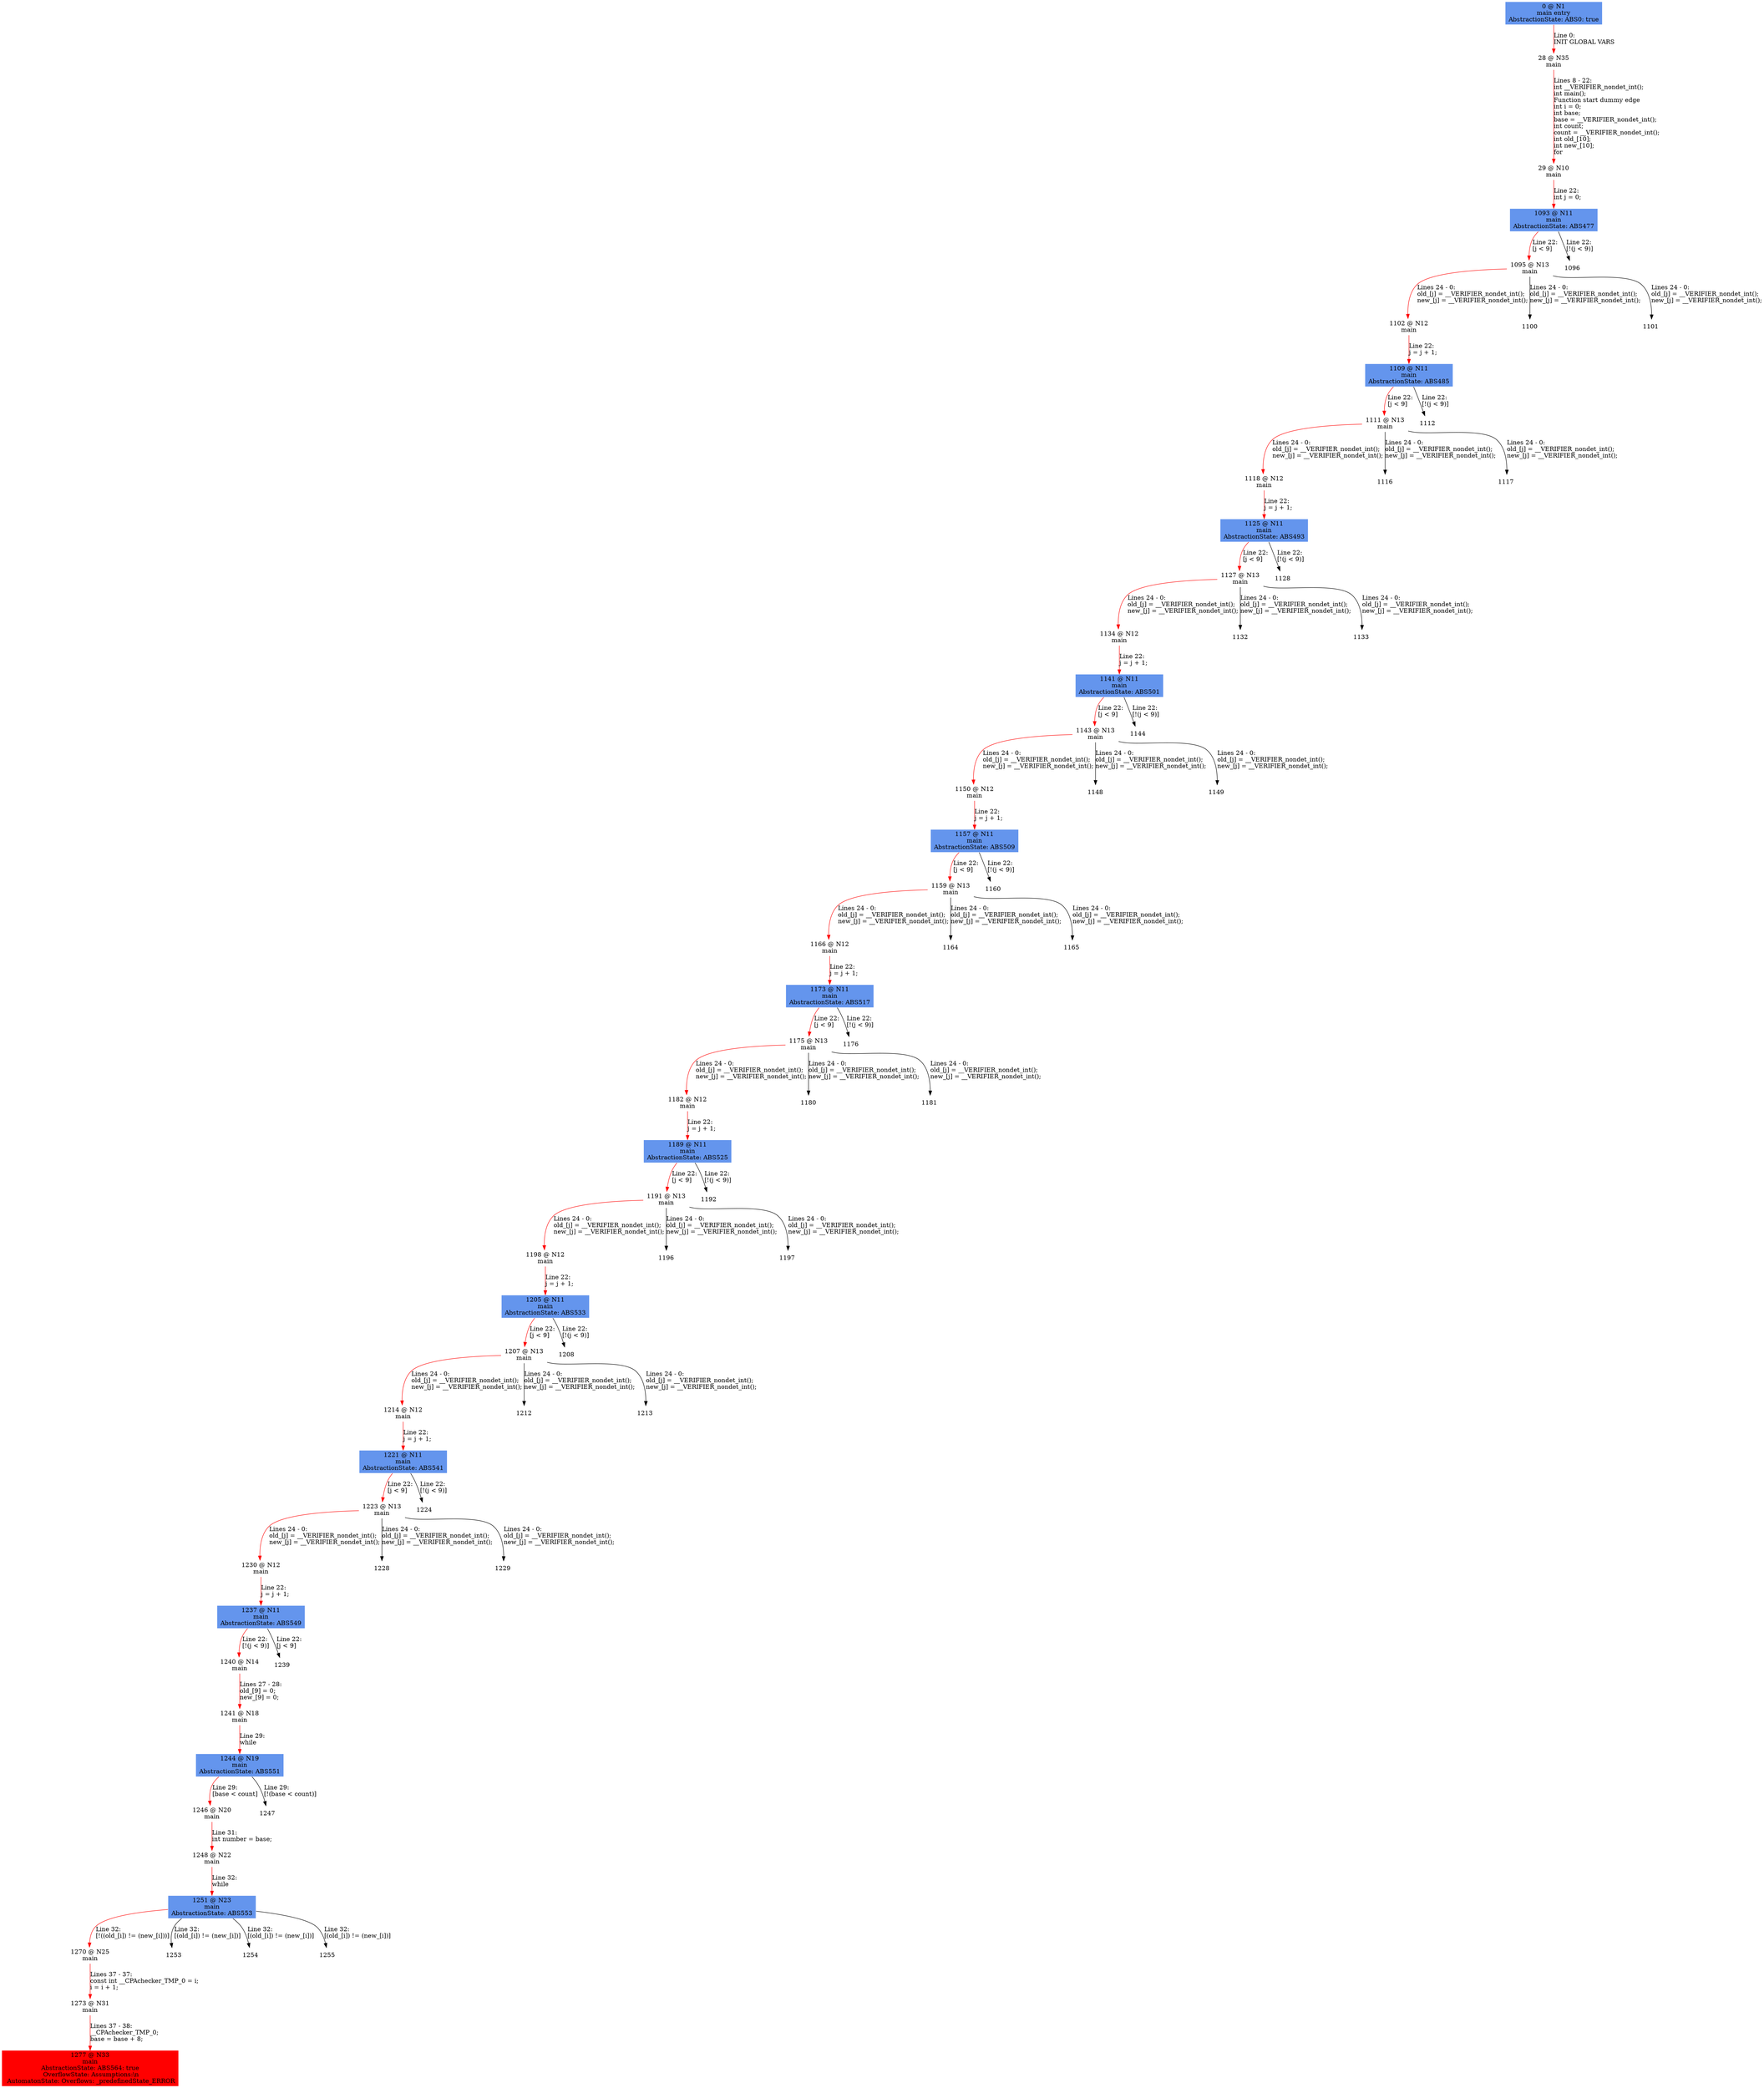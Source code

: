 digraph ARG {
node [style="filled" shape="box" color="white"]
0 [fillcolor="cornflowerblue" label="0 @ N1\nmain entry\nAbstractionState: ABS0: true\n" id="0"]
28 [label="28 @ N35\nmain\n" id="28"]
29 [label="29 @ N10\nmain\n" id="29"]
1093 [fillcolor="cornflowerblue" label="1093 @ N11\nmain\nAbstractionState: ABS477\n" id="1093"]
1095 [label="1095 @ N13\nmain\n" id="1095"]
1102 [label="1102 @ N12\nmain\n" id="1102"]
1109 [fillcolor="cornflowerblue" label="1109 @ N11\nmain\nAbstractionState: ABS485\n" id="1109"]
1111 [label="1111 @ N13\nmain\n" id="1111"]
1118 [label="1118 @ N12\nmain\n" id="1118"]
1125 [fillcolor="cornflowerblue" label="1125 @ N11\nmain\nAbstractionState: ABS493\n" id="1125"]
1127 [label="1127 @ N13\nmain\n" id="1127"]
1134 [label="1134 @ N12\nmain\n" id="1134"]
1141 [fillcolor="cornflowerblue" label="1141 @ N11\nmain\nAbstractionState: ABS501\n" id="1141"]
1143 [label="1143 @ N13\nmain\n" id="1143"]
1150 [label="1150 @ N12\nmain\n" id="1150"]
1157 [fillcolor="cornflowerblue" label="1157 @ N11\nmain\nAbstractionState: ABS509\n" id="1157"]
1159 [label="1159 @ N13\nmain\n" id="1159"]
1166 [label="1166 @ N12\nmain\n" id="1166"]
1173 [fillcolor="cornflowerblue" label="1173 @ N11\nmain\nAbstractionState: ABS517\n" id="1173"]
1175 [label="1175 @ N13\nmain\n" id="1175"]
1182 [label="1182 @ N12\nmain\n" id="1182"]
1189 [fillcolor="cornflowerblue" label="1189 @ N11\nmain\nAbstractionState: ABS525\n" id="1189"]
1191 [label="1191 @ N13\nmain\n" id="1191"]
1198 [label="1198 @ N12\nmain\n" id="1198"]
1205 [fillcolor="cornflowerblue" label="1205 @ N11\nmain\nAbstractionState: ABS533\n" id="1205"]
1207 [label="1207 @ N13\nmain\n" id="1207"]
1214 [label="1214 @ N12\nmain\n" id="1214"]
1221 [fillcolor="cornflowerblue" label="1221 @ N11\nmain\nAbstractionState: ABS541\n" id="1221"]
1223 [label="1223 @ N13\nmain\n" id="1223"]
1230 [label="1230 @ N12\nmain\n" id="1230"]
1237 [fillcolor="cornflowerblue" label="1237 @ N11\nmain\nAbstractionState: ABS549\n" id="1237"]
1240 [label="1240 @ N14\nmain\n" id="1240"]
1241 [label="1241 @ N18\nmain\n" id="1241"]
1244 [fillcolor="cornflowerblue" label="1244 @ N19\nmain\nAbstractionState: ABS551\n" id="1244"]
1246 [label="1246 @ N20\nmain\n" id="1246"]
1248 [label="1248 @ N22\nmain\n" id="1248"]
1251 [fillcolor="cornflowerblue" label="1251 @ N23\nmain\nAbstractionState: ABS553\n" id="1251"]
1270 [label="1270 @ N25\nmain\n" id="1270"]
1273 [label="1273 @ N31\nmain\n" id="1273"]
1277 [fillcolor="red" label="1277 @ N33\nmain\nAbstractionState: ABS564: true\n OverflowState: Assumptions:\\n\n AutomatonState: Overflows: _predefinedState_ERROR\n" id="1277"]
0 -> 28 [color="red" label="Line 0: \lINIT GLOBAL VARS\l" id="0 -> 28"]
28 -> 29 [color="red" label="Lines 8 - 22: \lint __VERIFIER_nondet_int();\lint main();\lFunction start dummy edge\lint i = 0;\lint base;\lbase = __VERIFIER_nondet_int();\lint count;\lcount = __VERIFIER_nondet_int();\lint old_[10];\lint new_[10];\lfor\l" id="28 -> 29"]
29 -> 1093 [color="red" label="Line 22: \lint j = 0;\l" id="29 -> 1093"]
1093 -> 1095 [color="red" label="Line 22: \l[j < 9]\l" id="1093 -> 1095"]
1093 -> 1096 [label="Line 22: \l[!(j < 9)]\l" id="1093 -> 1096"]
1095 -> 1100 [label="Lines 24 - 0: \lold_[j] = __VERIFIER_nondet_int();\lnew_[j] = __VERIFIER_nondet_int();\l\l" id="1095 -> 1100"]
1095 -> 1101 [label="Lines 24 - 0: \lold_[j] = __VERIFIER_nondet_int();\lnew_[j] = __VERIFIER_nondet_int();\l\l" id="1095 -> 1101"]
1095 -> 1102 [color="red" label="Lines 24 - 0: \lold_[j] = __VERIFIER_nondet_int();\lnew_[j] = __VERIFIER_nondet_int();\l\l" id="1095 -> 1102"]
1102 -> 1109 [color="red" label="Line 22: \lj = j + 1;\l" id="1102 -> 1109"]
1109 -> 1111 [color="red" label="Line 22: \l[j < 9]\l" id="1109 -> 1111"]
1109 -> 1112 [label="Line 22: \l[!(j < 9)]\l" id="1109 -> 1112"]
1111 -> 1116 [label="Lines 24 - 0: \lold_[j] = __VERIFIER_nondet_int();\lnew_[j] = __VERIFIER_nondet_int();\l\l" id="1111 -> 1116"]
1111 -> 1117 [label="Lines 24 - 0: \lold_[j] = __VERIFIER_nondet_int();\lnew_[j] = __VERIFIER_nondet_int();\l\l" id="1111 -> 1117"]
1111 -> 1118 [color="red" label="Lines 24 - 0: \lold_[j] = __VERIFIER_nondet_int();\lnew_[j] = __VERIFIER_nondet_int();\l\l" id="1111 -> 1118"]
1118 -> 1125 [color="red" label="Line 22: \lj = j + 1;\l" id="1118 -> 1125"]
1125 -> 1127 [color="red" label="Line 22: \l[j < 9]\l" id="1125 -> 1127"]
1125 -> 1128 [label="Line 22: \l[!(j < 9)]\l" id="1125 -> 1128"]
1127 -> 1132 [label="Lines 24 - 0: \lold_[j] = __VERIFIER_nondet_int();\lnew_[j] = __VERIFIER_nondet_int();\l\l" id="1127 -> 1132"]
1127 -> 1133 [label="Lines 24 - 0: \lold_[j] = __VERIFIER_nondet_int();\lnew_[j] = __VERIFIER_nondet_int();\l\l" id="1127 -> 1133"]
1127 -> 1134 [color="red" label="Lines 24 - 0: \lold_[j] = __VERIFIER_nondet_int();\lnew_[j] = __VERIFIER_nondet_int();\l\l" id="1127 -> 1134"]
1134 -> 1141 [color="red" label="Line 22: \lj = j + 1;\l" id="1134 -> 1141"]
1141 -> 1143 [color="red" label="Line 22: \l[j < 9]\l" id="1141 -> 1143"]
1141 -> 1144 [label="Line 22: \l[!(j < 9)]\l" id="1141 -> 1144"]
1143 -> 1148 [label="Lines 24 - 0: \lold_[j] = __VERIFIER_nondet_int();\lnew_[j] = __VERIFIER_nondet_int();\l\l" id="1143 -> 1148"]
1143 -> 1149 [label="Lines 24 - 0: \lold_[j] = __VERIFIER_nondet_int();\lnew_[j] = __VERIFIER_nondet_int();\l\l" id="1143 -> 1149"]
1143 -> 1150 [color="red" label="Lines 24 - 0: \lold_[j] = __VERIFIER_nondet_int();\lnew_[j] = __VERIFIER_nondet_int();\l\l" id="1143 -> 1150"]
1150 -> 1157 [color="red" label="Line 22: \lj = j + 1;\l" id="1150 -> 1157"]
1157 -> 1159 [color="red" label="Line 22: \l[j < 9]\l" id="1157 -> 1159"]
1157 -> 1160 [label="Line 22: \l[!(j < 9)]\l" id="1157 -> 1160"]
1159 -> 1164 [label="Lines 24 - 0: \lold_[j] = __VERIFIER_nondet_int();\lnew_[j] = __VERIFIER_nondet_int();\l\l" id="1159 -> 1164"]
1159 -> 1165 [label="Lines 24 - 0: \lold_[j] = __VERIFIER_nondet_int();\lnew_[j] = __VERIFIER_nondet_int();\l\l" id="1159 -> 1165"]
1159 -> 1166 [color="red" label="Lines 24 - 0: \lold_[j] = __VERIFIER_nondet_int();\lnew_[j] = __VERIFIER_nondet_int();\l\l" id="1159 -> 1166"]
1166 -> 1173 [color="red" label="Line 22: \lj = j + 1;\l" id="1166 -> 1173"]
1173 -> 1175 [color="red" label="Line 22: \l[j < 9]\l" id="1173 -> 1175"]
1173 -> 1176 [label="Line 22: \l[!(j < 9)]\l" id="1173 -> 1176"]
1175 -> 1180 [label="Lines 24 - 0: \lold_[j] = __VERIFIER_nondet_int();\lnew_[j] = __VERIFIER_nondet_int();\l\l" id="1175 -> 1180"]
1175 -> 1181 [label="Lines 24 - 0: \lold_[j] = __VERIFIER_nondet_int();\lnew_[j] = __VERIFIER_nondet_int();\l\l" id="1175 -> 1181"]
1175 -> 1182 [color="red" label="Lines 24 - 0: \lold_[j] = __VERIFIER_nondet_int();\lnew_[j] = __VERIFIER_nondet_int();\l\l" id="1175 -> 1182"]
1182 -> 1189 [color="red" label="Line 22: \lj = j + 1;\l" id="1182 -> 1189"]
1189 -> 1191 [color="red" label="Line 22: \l[j < 9]\l" id="1189 -> 1191"]
1189 -> 1192 [label="Line 22: \l[!(j < 9)]\l" id="1189 -> 1192"]
1191 -> 1196 [label="Lines 24 - 0: \lold_[j] = __VERIFIER_nondet_int();\lnew_[j] = __VERIFIER_nondet_int();\l\l" id="1191 -> 1196"]
1191 -> 1197 [label="Lines 24 - 0: \lold_[j] = __VERIFIER_nondet_int();\lnew_[j] = __VERIFIER_nondet_int();\l\l" id="1191 -> 1197"]
1191 -> 1198 [color="red" label="Lines 24 - 0: \lold_[j] = __VERIFIER_nondet_int();\lnew_[j] = __VERIFIER_nondet_int();\l\l" id="1191 -> 1198"]
1198 -> 1205 [color="red" label="Line 22: \lj = j + 1;\l" id="1198 -> 1205"]
1205 -> 1207 [color="red" label="Line 22: \l[j < 9]\l" id="1205 -> 1207"]
1205 -> 1208 [label="Line 22: \l[!(j < 9)]\l" id="1205 -> 1208"]
1207 -> 1212 [label="Lines 24 - 0: \lold_[j] = __VERIFIER_nondet_int();\lnew_[j] = __VERIFIER_nondet_int();\l\l" id="1207 -> 1212"]
1207 -> 1213 [label="Lines 24 - 0: \lold_[j] = __VERIFIER_nondet_int();\lnew_[j] = __VERIFIER_nondet_int();\l\l" id="1207 -> 1213"]
1207 -> 1214 [color="red" label="Lines 24 - 0: \lold_[j] = __VERIFIER_nondet_int();\lnew_[j] = __VERIFIER_nondet_int();\l\l" id="1207 -> 1214"]
1214 -> 1221 [color="red" label="Line 22: \lj = j + 1;\l" id="1214 -> 1221"]
1221 -> 1223 [color="red" label="Line 22: \l[j < 9]\l" id="1221 -> 1223"]
1221 -> 1224 [label="Line 22: \l[!(j < 9)]\l" id="1221 -> 1224"]
1223 -> 1228 [label="Lines 24 - 0: \lold_[j] = __VERIFIER_nondet_int();\lnew_[j] = __VERIFIER_nondet_int();\l\l" id="1223 -> 1228"]
1223 -> 1229 [label="Lines 24 - 0: \lold_[j] = __VERIFIER_nondet_int();\lnew_[j] = __VERIFIER_nondet_int();\l\l" id="1223 -> 1229"]
1223 -> 1230 [color="red" label="Lines 24 - 0: \lold_[j] = __VERIFIER_nondet_int();\lnew_[j] = __VERIFIER_nondet_int();\l\l" id="1223 -> 1230"]
1230 -> 1237 [color="red" label="Line 22: \lj = j + 1;\l" id="1230 -> 1237"]
1237 -> 1239 [label="Line 22: \l[j < 9]\l" id="1237 -> 1239"]
1237 -> 1240 [color="red" label="Line 22: \l[!(j < 9)]\l" id="1237 -> 1240"]
1240 -> 1241 [color="red" label="Lines 27 - 28: \lold_[9] = 0;\lnew_[9] = 0;\l" id="1240 -> 1241"]
1241 -> 1244 [color="red" label="Line 29: \lwhile\l" id="1241 -> 1244"]
1244 -> 1246 [color="red" label="Line 29: \l[base < count]\l" id="1244 -> 1246"]
1244 -> 1247 [label="Line 29: \l[!(base < count)]\l" id="1244 -> 1247"]
1246 -> 1248 [color="red" label="Line 31: \lint number = base;\l" id="1246 -> 1248"]
1248 -> 1251 [color="red" label="Line 32: \lwhile\l" id="1248 -> 1251"]
1251 -> 1253 [label="Line 32: \l[(old_[i]) != (new_[i])]\l" id="1251 -> 1253"]
1251 -> 1254 [label="Line 32: \l[(old_[i]) != (new_[i])]\l" id="1251 -> 1254"]
1251 -> 1255 [label="Line 32: \l[(old_[i]) != (new_[i])]\l" id="1251 -> 1255"]
1251 -> 1270 [color="red" label="Line 32: \l[!((old_[i]) != (new_[i]))]\l" id="1251 -> 1270"]
1270 -> 1273 [color="red" label="Lines 37 - 37: \lconst int __CPAchecker_TMP_0 = i;\li = i + 1;\l" id="1270 -> 1273"]
1273 -> 1277 [color="red" label="Lines 37 - 38: \l__CPAchecker_TMP_0;\lbase = base + 8;\l" id="1273 -> 1277"]
}

